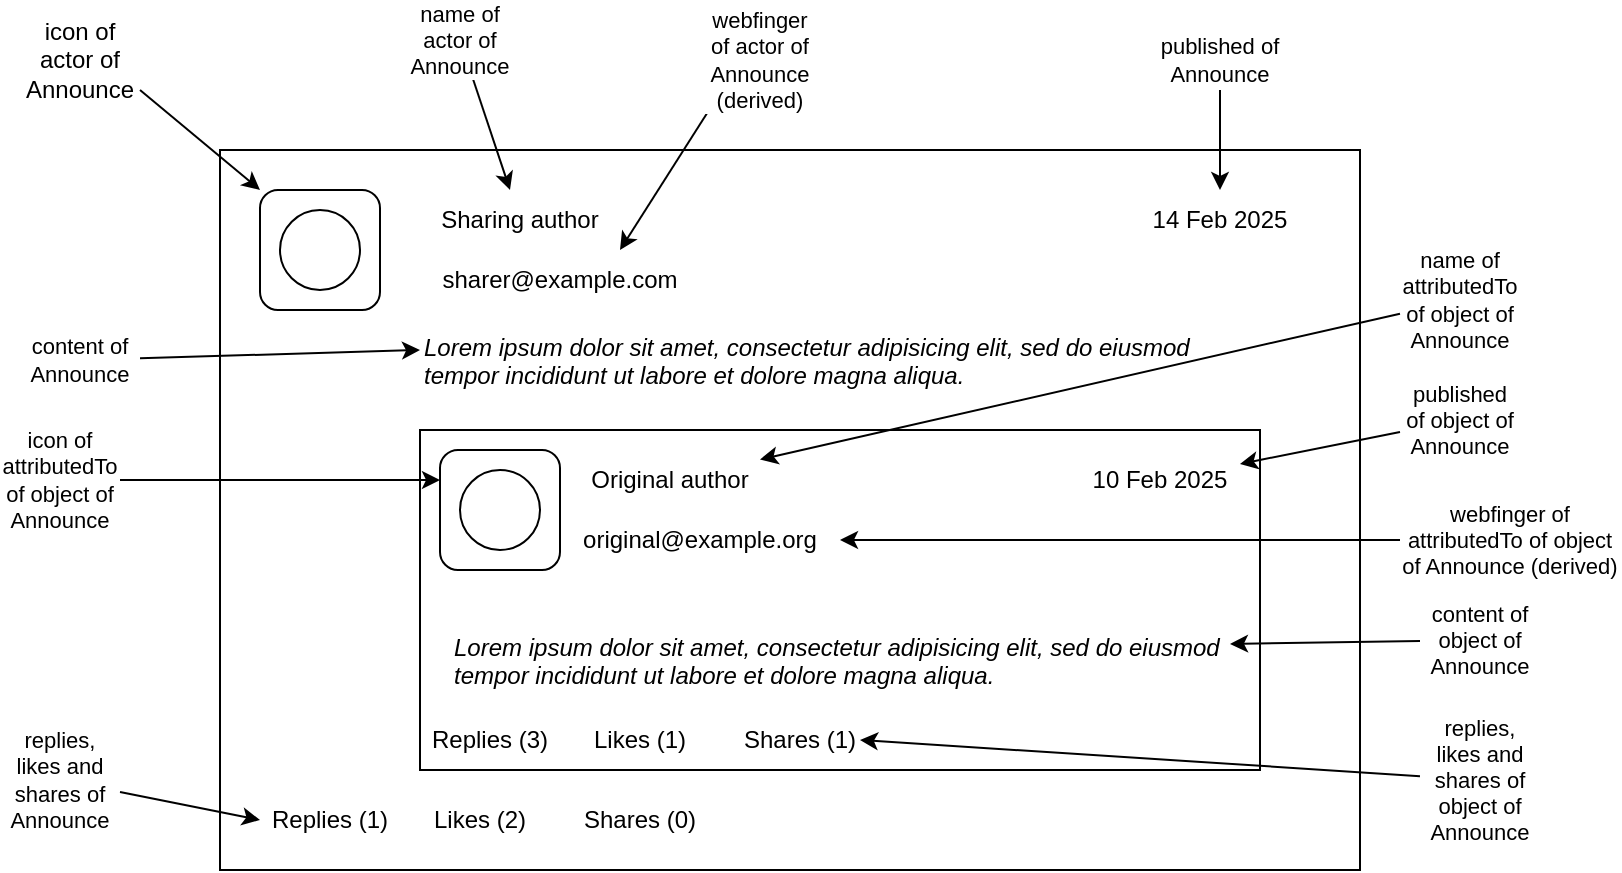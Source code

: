<mxfile version="24.7.8">
  <diagram name="Page-1" id="epeHU_GuXWhuZM6-Jwps">
    <mxGraphModel dx="1266" dy="667" grid="1" gridSize="10" guides="1" tooltips="1" connect="1" arrows="1" fold="1" page="1" pageScale="1" pageWidth="850" pageHeight="1100" math="0" shadow="0">
      <root>
        <mxCell id="0" />
        <mxCell id="1" parent="0" />
        <mxCell id="Ahd9KyH9aZ40LfpxCRtS-1" value="" style="rounded=0;whiteSpace=wrap;html=1;" vertex="1" parent="1">
          <mxGeometry x="120" y="80" width="570" height="360" as="geometry" />
        </mxCell>
        <mxCell id="Ahd9KyH9aZ40LfpxCRtS-2" value="" style="rounded=1;whiteSpace=wrap;html=1;" vertex="1" parent="1">
          <mxGeometry x="140" y="100" width="60" height="60" as="geometry" />
        </mxCell>
        <mxCell id="Ahd9KyH9aZ40LfpxCRtS-3" value="Sharing author" style="text;html=1;align=center;verticalAlign=middle;whiteSpace=wrap;rounded=0;" vertex="1" parent="1">
          <mxGeometry x="210" y="100" width="120" height="30" as="geometry" />
        </mxCell>
        <mxCell id="Ahd9KyH9aZ40LfpxCRtS-6" value="&lt;h1 style=&quot;margin-top: 0px;&quot;&gt;&lt;i&gt;&lt;br&gt;&lt;/i&gt;&lt;/h1&gt;&lt;p&gt;&lt;i&gt;Lorem ipsum dolor sit amet, consectetur adipisicing elit, sed do eiusmod tempor incididunt ut labore et dolore magna aliqua.&lt;/i&gt;&lt;/p&gt;" style="text;html=1;whiteSpace=wrap;overflow=hidden;rounded=0;" vertex="1" parent="1">
          <mxGeometry x="220" y="120" width="390" height="120" as="geometry" />
        </mxCell>
        <mxCell id="Ahd9KyH9aZ40LfpxCRtS-4" value="sharer@example.com" style="text;html=1;align=center;verticalAlign=middle;whiteSpace=wrap;rounded=0;" vertex="1" parent="1">
          <mxGeometry x="260" y="130" width="60" height="30" as="geometry" />
        </mxCell>
        <mxCell id="Ahd9KyH9aZ40LfpxCRtS-5" value="14 Feb 2025" style="text;html=1;align=center;verticalAlign=middle;whiteSpace=wrap;rounded=0;" vertex="1" parent="1">
          <mxGeometry x="580" y="100" width="80" height="30" as="geometry" />
        </mxCell>
        <mxCell id="Ahd9KyH9aZ40LfpxCRtS-7" value="" style="rounded=0;whiteSpace=wrap;html=1;" vertex="1" parent="1">
          <mxGeometry x="220" y="220" width="420" height="170" as="geometry" />
        </mxCell>
        <mxCell id="Ahd9KyH9aZ40LfpxCRtS-8" value="" style="rounded=1;whiteSpace=wrap;html=1;" vertex="1" parent="1">
          <mxGeometry x="230" y="230" width="60" height="60" as="geometry" />
        </mxCell>
        <mxCell id="Ahd9KyH9aZ40LfpxCRtS-9" value="Original author" style="text;html=1;align=center;verticalAlign=middle;whiteSpace=wrap;rounded=0;" vertex="1" parent="1">
          <mxGeometry x="300" y="230" width="90" height="30" as="geometry" />
        </mxCell>
        <mxCell id="Ahd9KyH9aZ40LfpxCRtS-12" value="&lt;h1 style=&quot;margin-top: 0px;&quot;&gt;&lt;i&gt;&lt;br&gt;&lt;/i&gt;&lt;/h1&gt;&lt;p&gt;&lt;i&gt;Lorem ipsum dolor sit amet, consectetur adipisicing elit, sed do eiusmod tempor incididunt ut labore et dolore magna aliqua.&lt;/i&gt;&lt;/p&gt;" style="text;html=1;whiteSpace=wrap;overflow=hidden;rounded=0;" vertex="1" parent="1">
          <mxGeometry x="235" y="270" width="390" height="120" as="geometry" />
        </mxCell>
        <mxCell id="Ahd9KyH9aZ40LfpxCRtS-10" value="original@example.org" style="text;html=1;align=center;verticalAlign=middle;whiteSpace=wrap;rounded=0;" vertex="1" parent="1">
          <mxGeometry x="330" y="260" width="60" height="30" as="geometry" />
        </mxCell>
        <mxCell id="Ahd9KyH9aZ40LfpxCRtS-11" value="10 Feb 2025" style="text;html=1;align=center;verticalAlign=middle;whiteSpace=wrap;rounded=0;" vertex="1" parent="1">
          <mxGeometry x="550" y="230" width="80" height="30" as="geometry" />
        </mxCell>
        <mxCell id="Ahd9KyH9aZ40LfpxCRtS-13" value="Replies (3)" style="text;html=1;align=center;verticalAlign=middle;whiteSpace=wrap;rounded=0;" vertex="1" parent="1">
          <mxGeometry x="220" y="360" width="70" height="30" as="geometry" />
        </mxCell>
        <mxCell id="Ahd9KyH9aZ40LfpxCRtS-14" value="Likes (1)" style="text;html=1;align=center;verticalAlign=middle;whiteSpace=wrap;rounded=0;" vertex="1" parent="1">
          <mxGeometry x="300" y="360" width="60" height="30" as="geometry" />
        </mxCell>
        <mxCell id="Ahd9KyH9aZ40LfpxCRtS-15" value="Shares (1)" style="text;html=1;align=center;verticalAlign=middle;whiteSpace=wrap;rounded=0;" vertex="1" parent="1">
          <mxGeometry x="380" y="360" width="60" height="30" as="geometry" />
        </mxCell>
        <mxCell id="Ahd9KyH9aZ40LfpxCRtS-16" value="Replies (1)" style="text;html=1;align=center;verticalAlign=middle;whiteSpace=wrap;rounded=0;" vertex="1" parent="1">
          <mxGeometry x="140" y="400" width="70" height="30" as="geometry" />
        </mxCell>
        <mxCell id="Ahd9KyH9aZ40LfpxCRtS-17" value="Likes (2)" style="text;html=1;align=center;verticalAlign=middle;whiteSpace=wrap;rounded=0;" vertex="1" parent="1">
          <mxGeometry x="220" y="400" width="60" height="30" as="geometry" />
        </mxCell>
        <mxCell id="Ahd9KyH9aZ40LfpxCRtS-18" value="Shares (0)" style="text;html=1;align=center;verticalAlign=middle;whiteSpace=wrap;rounded=0;" vertex="1" parent="1">
          <mxGeometry x="300" y="400" width="60" height="30" as="geometry" />
        </mxCell>
        <mxCell id="Ahd9KyH9aZ40LfpxCRtS-19" value="" style="ellipse;whiteSpace=wrap;html=1;aspect=fixed;" vertex="1" parent="1">
          <mxGeometry x="150" y="110" width="40" height="40" as="geometry" />
        </mxCell>
        <mxCell id="Ahd9KyH9aZ40LfpxCRtS-20" value="" style="ellipse;whiteSpace=wrap;html=1;aspect=fixed;" vertex="1" parent="1">
          <mxGeometry x="240" y="240" width="40" height="40" as="geometry" />
        </mxCell>
        <mxCell id="Ahd9KyH9aZ40LfpxCRtS-23" style="rounded=0;orthogonalLoop=1;jettySize=auto;html=1;exitX=1;exitY=1;exitDx=0;exitDy=0;entryX=0;entryY=0;entryDx=0;entryDy=0;" edge="1" parent="1" source="Ahd9KyH9aZ40LfpxCRtS-22" target="Ahd9KyH9aZ40LfpxCRtS-2">
          <mxGeometry relative="1" as="geometry" />
        </mxCell>
        <mxCell id="Ahd9KyH9aZ40LfpxCRtS-22" value="icon of actor of Announce" style="text;html=1;align=center;verticalAlign=middle;whiteSpace=wrap;rounded=0;" vertex="1" parent="1">
          <mxGeometry x="20" y="20" width="60" height="30" as="geometry" />
        </mxCell>
        <mxCell id="Ahd9KyH9aZ40LfpxCRtS-25" style="edgeStyle=none;shape=connector;rounded=0;orthogonalLoop=1;jettySize=auto;html=1;strokeColor=default;align=center;verticalAlign=middle;fontFamily=Helvetica;fontSize=11;fontColor=default;labelBackgroundColor=default;endArrow=classic;" edge="1" parent="1" source="Ahd9KyH9aZ40LfpxCRtS-24" target="Ahd9KyH9aZ40LfpxCRtS-3">
          <mxGeometry relative="1" as="geometry" />
        </mxCell>
        <mxCell id="Ahd9KyH9aZ40LfpxCRtS-24" value="name of actor of Announce" style="text;html=1;align=center;verticalAlign=middle;whiteSpace=wrap;rounded=0;fontFamily=Helvetica;fontSize=11;fontColor=default;labelBackgroundColor=default;" vertex="1" parent="1">
          <mxGeometry x="210" y="10" width="60" height="30" as="geometry" />
        </mxCell>
        <mxCell id="Ahd9KyH9aZ40LfpxCRtS-27" style="edgeStyle=none;shape=connector;rounded=0;orthogonalLoop=1;jettySize=auto;html=1;strokeColor=default;align=center;verticalAlign=middle;fontFamily=Helvetica;fontSize=11;fontColor=default;labelBackgroundColor=default;endArrow=classic;" edge="1" parent="1" source="Ahd9KyH9aZ40LfpxCRtS-26" target="Ahd9KyH9aZ40LfpxCRtS-5">
          <mxGeometry relative="1" as="geometry" />
        </mxCell>
        <mxCell id="Ahd9KyH9aZ40LfpxCRtS-26" value="published of Announce" style="text;html=1;align=center;verticalAlign=middle;whiteSpace=wrap;rounded=0;fontFamily=Helvetica;fontSize=11;fontColor=default;labelBackgroundColor=default;" vertex="1" parent="1">
          <mxGeometry x="580" y="20" width="80" height="30" as="geometry" />
        </mxCell>
        <mxCell id="Ahd9KyH9aZ40LfpxCRtS-29" style="edgeStyle=none;shape=connector;rounded=0;orthogonalLoop=1;jettySize=auto;html=1;exitX=0.5;exitY=0;exitDx=0;exitDy=0;strokeColor=default;align=center;verticalAlign=middle;fontFamily=Helvetica;fontSize=11;fontColor=default;labelBackgroundColor=default;endArrow=classic;entryX=1;entryY=0;entryDx=0;entryDy=0;" edge="1" parent="1" source="Ahd9KyH9aZ40LfpxCRtS-28" target="Ahd9KyH9aZ40LfpxCRtS-4">
          <mxGeometry relative="1" as="geometry" />
        </mxCell>
        <mxCell id="Ahd9KyH9aZ40LfpxCRtS-28" value="webfinger of actor of Announce (derived)" style="text;html=1;align=center;verticalAlign=middle;whiteSpace=wrap;rounded=0;fontFamily=Helvetica;fontSize=11;fontColor=default;labelBackgroundColor=default;" vertex="1" parent="1">
          <mxGeometry x="360" y="20" width="60" height="30" as="geometry" />
        </mxCell>
        <mxCell id="Ahd9KyH9aZ40LfpxCRtS-33" style="edgeStyle=none;shape=connector;rounded=0;orthogonalLoop=1;jettySize=auto;html=1;entryX=0;entryY=0.5;entryDx=0;entryDy=0;strokeColor=default;align=center;verticalAlign=middle;fontFamily=Helvetica;fontSize=11;fontColor=default;labelBackgroundColor=default;endArrow=classic;" edge="1" parent="1" source="Ahd9KyH9aZ40LfpxCRtS-32" target="Ahd9KyH9aZ40LfpxCRtS-6">
          <mxGeometry relative="1" as="geometry" />
        </mxCell>
        <mxCell id="Ahd9KyH9aZ40LfpxCRtS-32" value="content of Announce" style="text;html=1;align=center;verticalAlign=middle;whiteSpace=wrap;rounded=0;fontFamily=Helvetica;fontSize=11;fontColor=default;labelBackgroundColor=default;" vertex="1" parent="1">
          <mxGeometry x="20" y="170" width="60" height="30" as="geometry" />
        </mxCell>
        <mxCell id="Ahd9KyH9aZ40LfpxCRtS-35" style="edgeStyle=none;shape=connector;rounded=0;orthogonalLoop=1;jettySize=auto;html=1;exitX=1;exitY=0.5;exitDx=0;exitDy=0;entryX=0;entryY=0.25;entryDx=0;entryDy=0;strokeColor=default;align=center;verticalAlign=middle;fontFamily=Helvetica;fontSize=11;fontColor=default;labelBackgroundColor=default;endArrow=classic;" edge="1" parent="1" source="Ahd9KyH9aZ40LfpxCRtS-34" target="Ahd9KyH9aZ40LfpxCRtS-8">
          <mxGeometry relative="1" as="geometry" />
        </mxCell>
        <mxCell id="Ahd9KyH9aZ40LfpxCRtS-34" value="icon of attributedTo of object of Announce" style="text;html=1;align=center;verticalAlign=middle;whiteSpace=wrap;rounded=0;fontFamily=Helvetica;fontSize=11;fontColor=default;labelBackgroundColor=default;" vertex="1" parent="1">
          <mxGeometry x="10" y="230" width="60" height="30" as="geometry" />
        </mxCell>
        <mxCell id="Ahd9KyH9aZ40LfpxCRtS-37" style="edgeStyle=none;shape=connector;rounded=0;orthogonalLoop=1;jettySize=auto;html=1;strokeColor=default;align=center;verticalAlign=middle;fontFamily=Helvetica;fontSize=11;fontColor=default;labelBackgroundColor=default;endArrow=classic;" edge="1" parent="1" source="Ahd9KyH9aZ40LfpxCRtS-36" target="Ahd9KyH9aZ40LfpxCRtS-11">
          <mxGeometry relative="1" as="geometry" />
        </mxCell>
        <mxCell id="Ahd9KyH9aZ40LfpxCRtS-36" value="published of object of Announce" style="text;html=1;align=center;verticalAlign=middle;whiteSpace=wrap;rounded=0;fontFamily=Helvetica;fontSize=11;fontColor=default;labelBackgroundColor=default;" vertex="1" parent="1">
          <mxGeometry x="710" y="200" width="60" height="30" as="geometry" />
        </mxCell>
        <mxCell id="Ahd9KyH9aZ40LfpxCRtS-39" style="edgeStyle=none;shape=connector;rounded=0;orthogonalLoop=1;jettySize=auto;html=1;strokeColor=default;align=center;verticalAlign=middle;fontFamily=Helvetica;fontSize=11;fontColor=default;labelBackgroundColor=default;endArrow=classic;" edge="1" parent="1" source="Ahd9KyH9aZ40LfpxCRtS-38" target="Ahd9KyH9aZ40LfpxCRtS-9">
          <mxGeometry relative="1" as="geometry" />
        </mxCell>
        <mxCell id="Ahd9KyH9aZ40LfpxCRtS-38" value="name of attributedTo of object of Announce" style="text;html=1;align=center;verticalAlign=middle;whiteSpace=wrap;rounded=0;fontFamily=Helvetica;fontSize=11;fontColor=default;labelBackgroundColor=default;" vertex="1" parent="1">
          <mxGeometry x="710" y="140" width="60" height="30" as="geometry" />
        </mxCell>
        <mxCell id="Ahd9KyH9aZ40LfpxCRtS-41" style="edgeStyle=none;shape=connector;rounded=0;orthogonalLoop=1;jettySize=auto;html=1;strokeColor=default;align=center;verticalAlign=middle;fontFamily=Helvetica;fontSize=11;fontColor=default;labelBackgroundColor=default;endArrow=classic;" edge="1" parent="1" source="Ahd9KyH9aZ40LfpxCRtS-40">
          <mxGeometry relative="1" as="geometry">
            <mxPoint x="430" y="275" as="targetPoint" />
          </mxGeometry>
        </mxCell>
        <mxCell id="Ahd9KyH9aZ40LfpxCRtS-40" value="webfinger of attributedTo of object of Announce (derived)" style="text;html=1;align=center;verticalAlign=middle;whiteSpace=wrap;rounded=0;fontFamily=Helvetica;fontSize=11;fontColor=default;labelBackgroundColor=default;" vertex="1" parent="1">
          <mxGeometry x="710" y="260" width="110" height="30" as="geometry" />
        </mxCell>
        <mxCell id="Ahd9KyH9aZ40LfpxCRtS-43" style="edgeStyle=none;shape=connector;rounded=0;orthogonalLoop=1;jettySize=auto;html=1;strokeColor=default;align=center;verticalAlign=middle;fontFamily=Helvetica;fontSize=11;fontColor=default;labelBackgroundColor=default;endArrow=classic;" edge="1" parent="1" source="Ahd9KyH9aZ40LfpxCRtS-42" target="Ahd9KyH9aZ40LfpxCRtS-12">
          <mxGeometry relative="1" as="geometry" />
        </mxCell>
        <mxCell id="Ahd9KyH9aZ40LfpxCRtS-42" value="content of object of Announce" style="text;html=1;align=center;verticalAlign=middle;whiteSpace=wrap;rounded=0;fontFamily=Helvetica;fontSize=11;fontColor=default;labelBackgroundColor=default;" vertex="1" parent="1">
          <mxGeometry x="720" y="310" width="60" height="30" as="geometry" />
        </mxCell>
        <mxCell id="Ahd9KyH9aZ40LfpxCRtS-45" style="edgeStyle=none;shape=connector;rounded=0;orthogonalLoop=1;jettySize=auto;html=1;entryX=1;entryY=0.5;entryDx=0;entryDy=0;strokeColor=default;align=center;verticalAlign=middle;fontFamily=Helvetica;fontSize=11;fontColor=default;labelBackgroundColor=default;endArrow=classic;" edge="1" parent="1" source="Ahd9KyH9aZ40LfpxCRtS-44" target="Ahd9KyH9aZ40LfpxCRtS-15">
          <mxGeometry relative="1" as="geometry" />
        </mxCell>
        <mxCell id="Ahd9KyH9aZ40LfpxCRtS-44" value="replies, likes and shares of object of Announce" style="text;html=1;align=center;verticalAlign=middle;whiteSpace=wrap;rounded=0;fontFamily=Helvetica;fontSize=11;fontColor=default;labelBackgroundColor=default;" vertex="1" parent="1">
          <mxGeometry x="720" y="380" width="60" height="30" as="geometry" />
        </mxCell>
        <mxCell id="Ahd9KyH9aZ40LfpxCRtS-47" style="edgeStyle=none;shape=connector;rounded=0;orthogonalLoop=1;jettySize=auto;html=1;entryX=0;entryY=0.5;entryDx=0;entryDy=0;strokeColor=default;align=center;verticalAlign=middle;fontFamily=Helvetica;fontSize=11;fontColor=default;labelBackgroundColor=default;endArrow=classic;" edge="1" parent="1" source="Ahd9KyH9aZ40LfpxCRtS-46" target="Ahd9KyH9aZ40LfpxCRtS-16">
          <mxGeometry relative="1" as="geometry" />
        </mxCell>
        <mxCell id="Ahd9KyH9aZ40LfpxCRtS-46" value="replies, likes and shares of Announce" style="text;html=1;align=center;verticalAlign=middle;whiteSpace=wrap;rounded=0;fontFamily=Helvetica;fontSize=11;fontColor=default;labelBackgroundColor=default;" vertex="1" parent="1">
          <mxGeometry x="10" y="380" width="60" height="30" as="geometry" />
        </mxCell>
      </root>
    </mxGraphModel>
  </diagram>
</mxfile>
